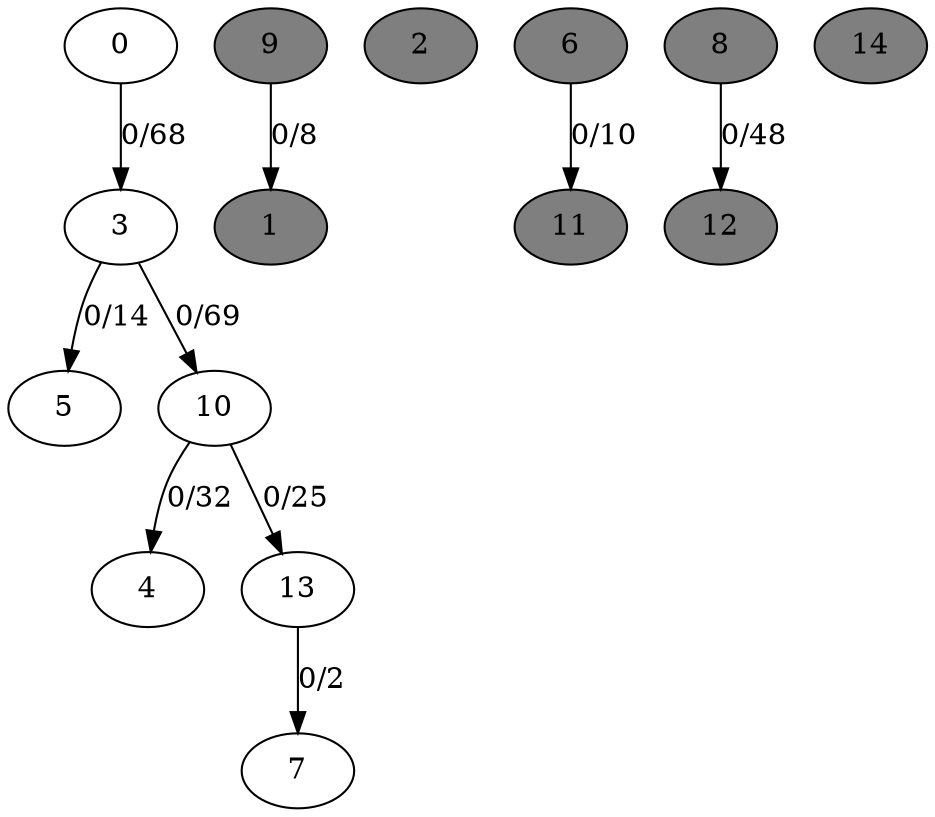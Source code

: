 digraph G {
	0[style=filled fillcolor=grey100];
	0->3[label ="0/68"] ;
	1[style=filled fillcolor=grey50];
	2[style=filled fillcolor=grey50];
	3[style=filled fillcolor=grey100];
	3->5[label ="0/14"] ;
	3->10[label ="0/69"] ;
	4[style=filled fillcolor=grey100];
	5[style=filled fillcolor=grey100];
	6[style=filled fillcolor=grey50];
	6->11[label ="0/10"] ;
	7[style=filled fillcolor=grey100];
	8[style=filled fillcolor=grey50];
	8->12[label ="0/48"] ;
	9[style=filled fillcolor=grey50];
	9->1[label ="0/8"] ;
	10[style=filled fillcolor=grey100];
	10->4[label ="0/32"] ;
	10->13[label ="0/25"] ;
	11[style=filled fillcolor=grey50];
	12[style=filled fillcolor=grey50];
	13[style=filled fillcolor=grey100];
	13->7[label ="0/2"] ;
	14[style=filled fillcolor=grey50];
}

